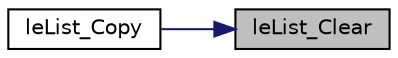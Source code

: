digraph "leList_Clear"
{
 // LATEX_PDF_SIZE
  edge [fontname="Helvetica",fontsize="10",labelfontname="Helvetica",labelfontsize="10"];
  node [fontname="Helvetica",fontsize="10",shape=record];
  rankdir="RL";
  Node1 [label="leList_Clear",height=0.2,width=0.4,color="black", fillcolor="grey75", style="filled", fontcolor="black",tooltip=" "];
  Node1 -> Node2 [dir="back",color="midnightblue",fontsize="10",style="solid",fontname="Helvetica"];
  Node2 [label="leList_Copy",height=0.2,width=0.4,color="black", fillcolor="white", style="filled",URL="$legato__list_8h.html#ad6007296b206300aa7f0778145f4cc88",tooltip=" "];
}
